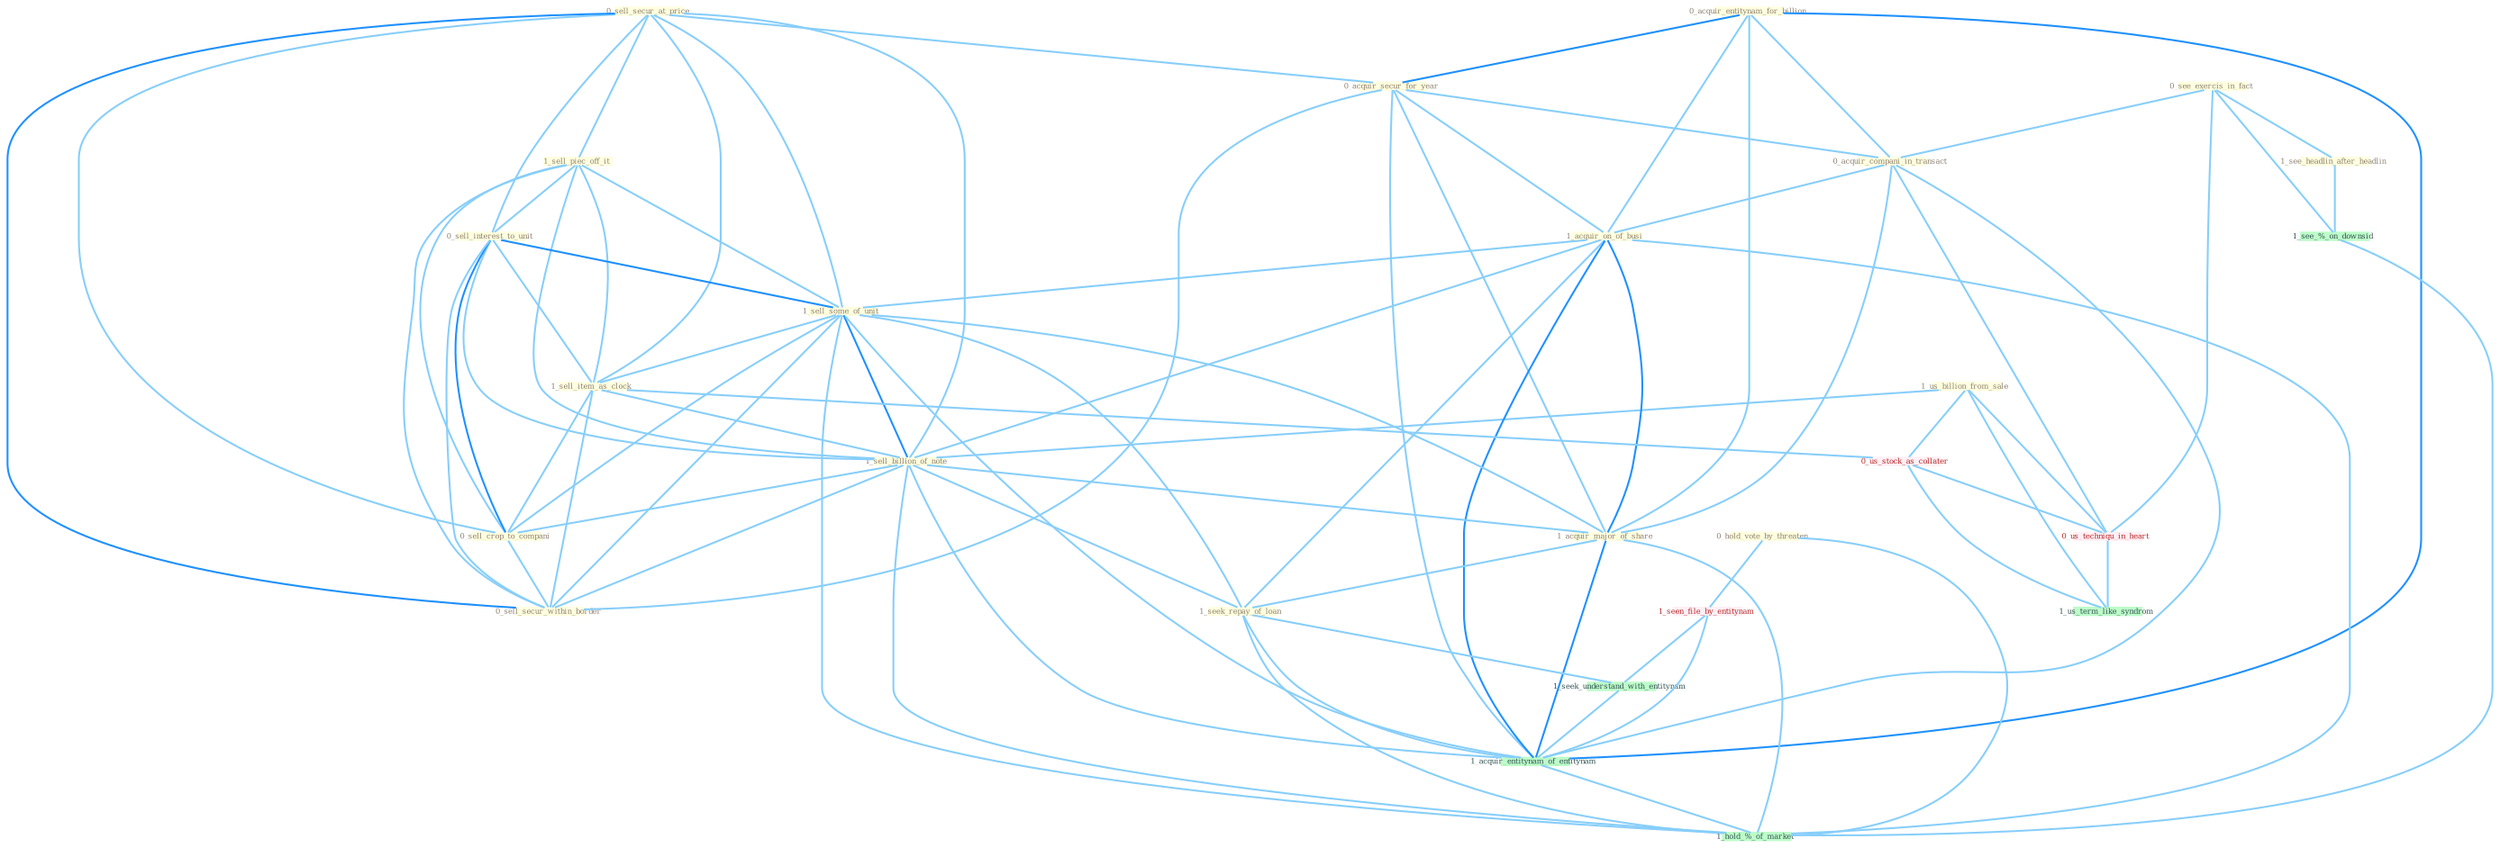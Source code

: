 Graph G{ 
    node
    [shape=polygon,style=filled,width=.5,height=.06,color="#BDFCC9",fixedsize=true,fontsize=4,
    fontcolor="#2f4f4f"];
    {node
    [color="#ffffe0", fontcolor="#8b7d6b"] "0_sell_secur_at_price " "0_acquir_entitynam_for_billion " "0_see_exercis_in_fact " "0_acquir_secur_for_year " "1_us_billion_from_sale " "1_sell_piec_off_it " "0_acquir_compani_in_transact " "0_sell_interest_to_unit " "1_acquir_on_of_busi " "1_sell_some_of_unit " "1_sell_item_as_clock " "1_sell_billion_of_note " "0_hold_vote_by_threaten " "0_sell_crop_to_compani " "1_acquir_major_of_share " "1_seek_repay_of_loan " "0_sell_secur_within_border " "1_see_headlin_after_headlin "}
{node [color="#fff0f5", fontcolor="#b22222"] "1_seen_file_by_entitynam " "0_us_stock_as_collater " "0_us_techniqu_in_heart "}
edge [color="#B0E2FF"];

	"0_sell_secur_at_price " -- "0_acquir_secur_for_year " [w="1", color="#87cefa" ];
	"0_sell_secur_at_price " -- "1_sell_piec_off_it " [w="1", color="#87cefa" ];
	"0_sell_secur_at_price " -- "0_sell_interest_to_unit " [w="1", color="#87cefa" ];
	"0_sell_secur_at_price " -- "1_sell_some_of_unit " [w="1", color="#87cefa" ];
	"0_sell_secur_at_price " -- "1_sell_item_as_clock " [w="1", color="#87cefa" ];
	"0_sell_secur_at_price " -- "1_sell_billion_of_note " [w="1", color="#87cefa" ];
	"0_sell_secur_at_price " -- "0_sell_crop_to_compani " [w="1", color="#87cefa" ];
	"0_sell_secur_at_price " -- "0_sell_secur_within_border " [w="2", color="#1e90ff" , len=0.8];
	"0_acquir_entitynam_for_billion " -- "0_acquir_secur_for_year " [w="2", color="#1e90ff" , len=0.8];
	"0_acquir_entitynam_for_billion " -- "0_acquir_compani_in_transact " [w="1", color="#87cefa" ];
	"0_acquir_entitynam_for_billion " -- "1_acquir_on_of_busi " [w="1", color="#87cefa" ];
	"0_acquir_entitynam_for_billion " -- "1_acquir_major_of_share " [w="1", color="#87cefa" ];
	"0_acquir_entitynam_for_billion " -- "1_acquir_entitynam_of_entitynam " [w="2", color="#1e90ff" , len=0.8];
	"0_see_exercis_in_fact " -- "0_acquir_compani_in_transact " [w="1", color="#87cefa" ];
	"0_see_exercis_in_fact " -- "1_see_headlin_after_headlin " [w="1", color="#87cefa" ];
	"0_see_exercis_in_fact " -- "0_us_techniqu_in_heart " [w="1", color="#87cefa" ];
	"0_see_exercis_in_fact " -- "1_see_%_on_downsid " [w="1", color="#87cefa" ];
	"0_acquir_secur_for_year " -- "0_acquir_compani_in_transact " [w="1", color="#87cefa" ];
	"0_acquir_secur_for_year " -- "1_acquir_on_of_busi " [w="1", color="#87cefa" ];
	"0_acquir_secur_for_year " -- "1_acquir_major_of_share " [w="1", color="#87cefa" ];
	"0_acquir_secur_for_year " -- "0_sell_secur_within_border " [w="1", color="#87cefa" ];
	"0_acquir_secur_for_year " -- "1_acquir_entitynam_of_entitynam " [w="1", color="#87cefa" ];
	"1_us_billion_from_sale " -- "1_sell_billion_of_note " [w="1", color="#87cefa" ];
	"1_us_billion_from_sale " -- "0_us_stock_as_collater " [w="1", color="#87cefa" ];
	"1_us_billion_from_sale " -- "0_us_techniqu_in_heart " [w="1", color="#87cefa" ];
	"1_us_billion_from_sale " -- "1_us_term_like_syndrom " [w="1", color="#87cefa" ];
	"1_sell_piec_off_it " -- "0_sell_interest_to_unit " [w="1", color="#87cefa" ];
	"1_sell_piec_off_it " -- "1_sell_some_of_unit " [w="1", color="#87cefa" ];
	"1_sell_piec_off_it " -- "1_sell_item_as_clock " [w="1", color="#87cefa" ];
	"1_sell_piec_off_it " -- "1_sell_billion_of_note " [w="1", color="#87cefa" ];
	"1_sell_piec_off_it " -- "0_sell_crop_to_compani " [w="1", color="#87cefa" ];
	"1_sell_piec_off_it " -- "0_sell_secur_within_border " [w="1", color="#87cefa" ];
	"0_acquir_compani_in_transact " -- "1_acquir_on_of_busi " [w="1", color="#87cefa" ];
	"0_acquir_compani_in_transact " -- "1_acquir_major_of_share " [w="1", color="#87cefa" ];
	"0_acquir_compani_in_transact " -- "1_acquir_entitynam_of_entitynam " [w="1", color="#87cefa" ];
	"0_acquir_compani_in_transact " -- "0_us_techniqu_in_heart " [w="1", color="#87cefa" ];
	"0_sell_interest_to_unit " -- "1_sell_some_of_unit " [w="2", color="#1e90ff" , len=0.8];
	"0_sell_interest_to_unit " -- "1_sell_item_as_clock " [w="1", color="#87cefa" ];
	"0_sell_interest_to_unit " -- "1_sell_billion_of_note " [w="1", color="#87cefa" ];
	"0_sell_interest_to_unit " -- "0_sell_crop_to_compani " [w="2", color="#1e90ff" , len=0.8];
	"0_sell_interest_to_unit " -- "0_sell_secur_within_border " [w="1", color="#87cefa" ];
	"1_acquir_on_of_busi " -- "1_sell_some_of_unit " [w="1", color="#87cefa" ];
	"1_acquir_on_of_busi " -- "1_sell_billion_of_note " [w="1", color="#87cefa" ];
	"1_acquir_on_of_busi " -- "1_acquir_major_of_share " [w="2", color="#1e90ff" , len=0.8];
	"1_acquir_on_of_busi " -- "1_seek_repay_of_loan " [w="1", color="#87cefa" ];
	"1_acquir_on_of_busi " -- "1_acquir_entitynam_of_entitynam " [w="2", color="#1e90ff" , len=0.8];
	"1_acquir_on_of_busi " -- "1_hold_%_of_market " [w="1", color="#87cefa" ];
	"1_sell_some_of_unit " -- "1_sell_item_as_clock " [w="1", color="#87cefa" ];
	"1_sell_some_of_unit " -- "1_sell_billion_of_note " [w="2", color="#1e90ff" , len=0.8];
	"1_sell_some_of_unit " -- "0_sell_crop_to_compani " [w="1", color="#87cefa" ];
	"1_sell_some_of_unit " -- "1_acquir_major_of_share " [w="1", color="#87cefa" ];
	"1_sell_some_of_unit " -- "1_seek_repay_of_loan " [w="1", color="#87cefa" ];
	"1_sell_some_of_unit " -- "0_sell_secur_within_border " [w="1", color="#87cefa" ];
	"1_sell_some_of_unit " -- "1_acquir_entitynam_of_entitynam " [w="1", color="#87cefa" ];
	"1_sell_some_of_unit " -- "1_hold_%_of_market " [w="1", color="#87cefa" ];
	"1_sell_item_as_clock " -- "1_sell_billion_of_note " [w="1", color="#87cefa" ];
	"1_sell_item_as_clock " -- "0_sell_crop_to_compani " [w="1", color="#87cefa" ];
	"1_sell_item_as_clock " -- "0_sell_secur_within_border " [w="1", color="#87cefa" ];
	"1_sell_item_as_clock " -- "0_us_stock_as_collater " [w="1", color="#87cefa" ];
	"1_sell_billion_of_note " -- "0_sell_crop_to_compani " [w="1", color="#87cefa" ];
	"1_sell_billion_of_note " -- "1_acquir_major_of_share " [w="1", color="#87cefa" ];
	"1_sell_billion_of_note " -- "1_seek_repay_of_loan " [w="1", color="#87cefa" ];
	"1_sell_billion_of_note " -- "0_sell_secur_within_border " [w="1", color="#87cefa" ];
	"1_sell_billion_of_note " -- "1_acquir_entitynam_of_entitynam " [w="1", color="#87cefa" ];
	"1_sell_billion_of_note " -- "1_hold_%_of_market " [w="1", color="#87cefa" ];
	"0_hold_vote_by_threaten " -- "1_seen_file_by_entitynam " [w="1", color="#87cefa" ];
	"0_hold_vote_by_threaten " -- "1_hold_%_of_market " [w="1", color="#87cefa" ];
	"0_sell_crop_to_compani " -- "0_sell_secur_within_border " [w="1", color="#87cefa" ];
	"1_acquir_major_of_share " -- "1_seek_repay_of_loan " [w="1", color="#87cefa" ];
	"1_acquir_major_of_share " -- "1_acquir_entitynam_of_entitynam " [w="2", color="#1e90ff" , len=0.8];
	"1_acquir_major_of_share " -- "1_hold_%_of_market " [w="1", color="#87cefa" ];
	"1_seek_repay_of_loan " -- "1_seek_understand_with_entitynam " [w="1", color="#87cefa" ];
	"1_seek_repay_of_loan " -- "1_acquir_entitynam_of_entitynam " [w="1", color="#87cefa" ];
	"1_seek_repay_of_loan " -- "1_hold_%_of_market " [w="1", color="#87cefa" ];
	"1_see_headlin_after_headlin " -- "1_see_%_on_downsid " [w="1", color="#87cefa" ];
	"1_seen_file_by_entitynam " -- "1_seek_understand_with_entitynam " [w="1", color="#87cefa" ];
	"1_seen_file_by_entitynam " -- "1_acquir_entitynam_of_entitynam " [w="1", color="#87cefa" ];
	"0_us_stock_as_collater " -- "0_us_techniqu_in_heart " [w="1", color="#87cefa" ];
	"0_us_stock_as_collater " -- "1_us_term_like_syndrom " [w="1", color="#87cefa" ];
	"1_seek_understand_with_entitynam " -- "1_acquir_entitynam_of_entitynam " [w="1", color="#87cefa" ];
	"1_acquir_entitynam_of_entitynam " -- "1_hold_%_of_market " [w="1", color="#87cefa" ];
	"0_us_techniqu_in_heart " -- "1_us_term_like_syndrom " [w="1", color="#87cefa" ];
	"1_see_%_on_downsid " -- "1_hold_%_of_market " [w="1", color="#87cefa" ];
}